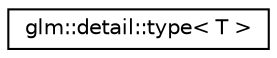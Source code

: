 digraph "Graphical Class Hierarchy"
{
  edge [fontname="Helvetica",fontsize="10",labelfontname="Helvetica",labelfontsize="10"];
  node [fontname="Helvetica",fontsize="10",shape=record];
  rankdir="LR";
  Node1 [label="glm::detail::type\< T \>",height=0.2,width=0.4,color="black", fillcolor="white", style="filled",URL="$structglm_1_1detail_1_1type.html"];
}
